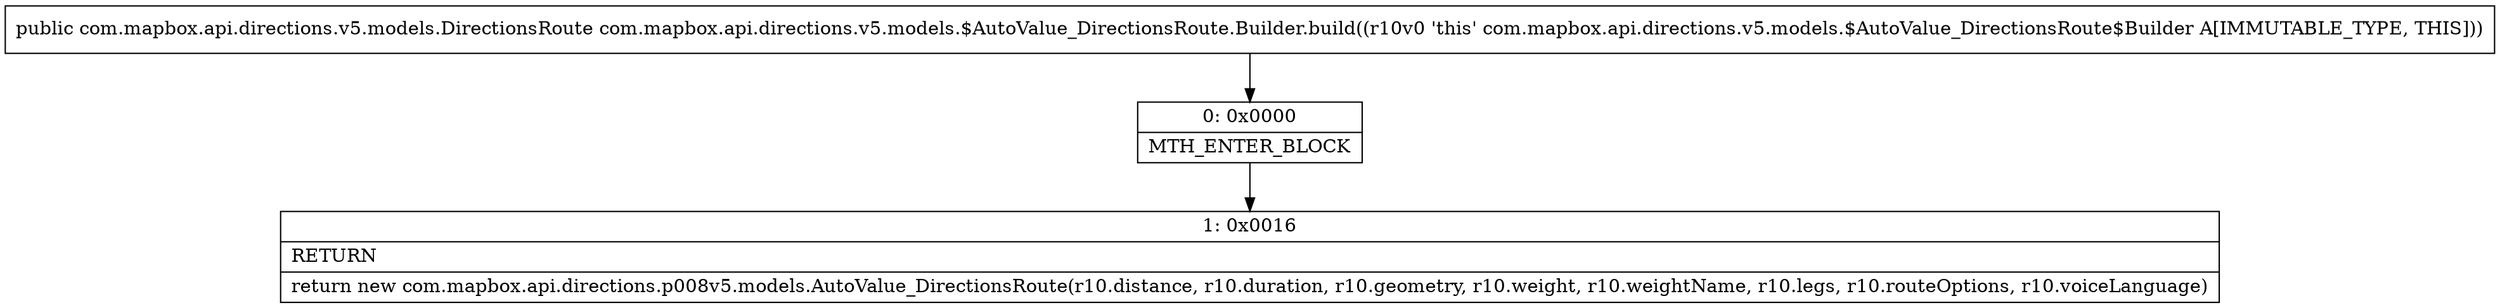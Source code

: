 digraph "CFG forcom.mapbox.api.directions.v5.models.$AutoValue_DirectionsRoute.Builder.build()Lcom\/mapbox\/api\/directions\/v5\/models\/DirectionsRoute;" {
Node_0 [shape=record,label="{0\:\ 0x0000|MTH_ENTER_BLOCK\l}"];
Node_1 [shape=record,label="{1\:\ 0x0016|RETURN\l|return new com.mapbox.api.directions.p008v5.models.AutoValue_DirectionsRoute(r10.distance, r10.duration, r10.geometry, r10.weight, r10.weightName, r10.legs, r10.routeOptions, r10.voiceLanguage)\l}"];
MethodNode[shape=record,label="{public com.mapbox.api.directions.v5.models.DirectionsRoute com.mapbox.api.directions.v5.models.$AutoValue_DirectionsRoute.Builder.build((r10v0 'this' com.mapbox.api.directions.v5.models.$AutoValue_DirectionsRoute$Builder A[IMMUTABLE_TYPE, THIS])) }"];
MethodNode -> Node_0;
Node_0 -> Node_1;
}

